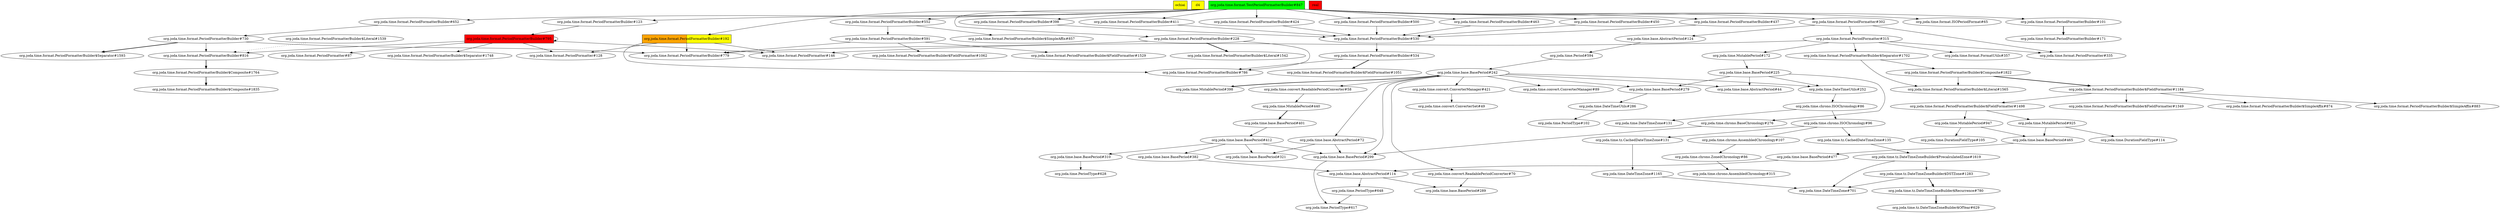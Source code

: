 digraph enhanced {
	"ochiai" [style=striped shape=box fillcolor="yellow"];
	"d4" [style=striped shape=box fillcolor="yellow"];
	"org.joda.time.format.TestPeriodFormatterBuilder#847" [style=striped shape=box fillcolor="green"];
	"org.joda.time.format.PeriodFormatterBuilder#795" [style=striped shape=box fillcolor="red"];
	"real" [style=striped shape=box fillcolor="red"];
	"org.joda.time.format.PeriodFormatterBuilder#192" [style=striped shape=box fillcolor="orange:yellow"];
	"org.joda.time.base.BasePeriod#242" -> "org.joda.time.convert.ReadablePeriodConverter#58";
	"org.joda.time.chrono.ISOChronology#96" -> "org.joda.time.tz.CachedDateTimeZone#135";
	"org.joda.time.MutablePeriod#947" -> "org.joda.time.DurationFieldType#105";
	"org.joda.time.format.PeriodFormatterBuilder#795" -> "org.joda.time.format.PeriodFormatter#146";
	"org.joda.time.format.PeriodFormatter#315" -> "org.joda.time.format.PeriodFormatter#146";
	"org.joda.time.format.PeriodFormatterBuilder#192" -> "org.joda.time.format.PeriodFormatter#146";
	"org.joda.time.tz.DateTimeZoneBuilder$PrecalculatedZone#1619" -> "org.joda.time.tz.DateTimeZoneBuilder$DSTZone#1283";
	"org.joda.time.format.TestPeriodFormatterBuilder#847" -> "org.joda.time.format.PeriodFormatter#302";
	"org.joda.time.format.PeriodFormatterBuilder#795" -> "org.joda.time.format.PeriodFormatter#87";
	"org.joda.time.MutablePeriod#440" -> "org.joda.time.base.BasePeriod#401" [style=bold];
	"org.joda.time.format.PeriodFormatter#302" -> "org.joda.time.base.AbstractPeriod#124";
	"org.joda.time.convert.ReadablePeriodConverter#70" -> "org.joda.time.base.BasePeriod#289";
	"org.joda.time.base.AbstractPeriod#114" -> "org.joda.time.base.BasePeriod#289";
	"org.joda.time.base.BasePeriod#242" -> "org.joda.time.base.BasePeriod#299";
	"org.joda.time.chrono.BaseChronology#276" -> "org.joda.time.base.BasePeriod#299";
	"org.joda.time.base.AbstractPeriod#72" -> "org.joda.time.base.BasePeriod#299";
	"org.joda.time.base.BasePeriod#412" -> "org.joda.time.base.BasePeriod#299";
	"org.joda.time.tz.DateTimeZoneBuilder$Recurrence#780" -> "org.joda.time.tz.DateTimeZoneBuilder$OfYear#629" [style=bold];
	"org.joda.time.format.TestPeriodFormatterBuilder#847" -> "org.joda.time.format.PeriodFormatterBuilder#437";
	"org.joda.time.format.PeriodFormatterBuilder#795" -> "org.joda.time.format.PeriodFormatterBuilder#795";
	"org.joda.time.format.PeriodFormatterBuilder#123" -> "org.joda.time.format.PeriodFormatterBuilder#795";
	"org.joda.time.format.TestPeriodFormatterBuilder#847" -> "org.joda.time.format.PeriodFormatterBuilder#552";
	"org.joda.time.format.TestPeriodFormatterBuilder#847" -> "org.joda.time.format.PeriodFormatterBuilder#398";
	"org.joda.time.format.PeriodFormatterBuilder$FieldFormatter#1184" -> "org.joda.time.format.PeriodFormatterBuilder$FieldFormatter#1349";
	"org.joda.time.tz.DateTimeZoneBuilder$DSTZone#1283" -> "org.joda.time.tz.DateTimeZoneBuilder$Recurrence#780" [style=bold];
	"org.joda.time.format.PeriodFormatterBuilder$FieldFormatter#1184" -> "org.joda.time.format.PeriodFormatterBuilder$SimpleAffix#874";
	"org.joda.time.convert.ReadablePeriodConverter#58" -> "org.joda.time.MutablePeriod#440";
	"org.joda.time.convert.ConverterManager#421" -> "org.joda.time.convert.ConverterSet#49";
	"org.joda.time.format.PeriodFormatterBuilder#552" -> "org.joda.time.format.PeriodFormatterBuilder#591";
	"org.joda.time.base.BasePeriod#242" -> "org.joda.time.convert.ConverterManager#89";
	"org.joda.time.format.TestPeriodFormatterBuilder#847" -> "org.joda.time.format.ISOPeriodFormat#65";
	"org.joda.time.format.TestPeriodFormatterBuilder#847" -> "org.joda.time.format.PeriodFormatterBuilder#192";
	"org.joda.time.base.AbstractPeriod#114" -> "org.joda.time.PeriodType#648";
	"org.joda.time.chrono.AssembledChronology#107" -> "org.joda.time.chrono.ZonedChronology#86";
	"org.joda.time.base.BasePeriod#279" -> "org.joda.time.DateTimeUtils#286";
	"org.joda.time.format.PeriodFormatterBuilder$Composite#1822" -> "org.joda.time.format.PeriodFormatterBuilder$FieldFormatter#1184" [style=bold];
	"org.joda.time.format.PeriodFormatterBuilder#228" -> "org.joda.time.format.PeriodFormatterBuilder$Literal#1542" [style=bold];
	"org.joda.time.format.PeriodFormatterBuilder#591" -> "org.joda.time.format.PeriodFormatterBuilder$FieldFormatter#1062";
	"org.joda.time.chrono.ISOChronology#96" -> "org.joda.time.chrono.AssembledChronology#107";
	"org.joda.time.base.BasePeriod#242" -> "org.joda.time.base.AbstractPeriod#44";
	"org.joda.time.base.BasePeriod#225" -> "org.joda.time.base.AbstractPeriod#44";
	"org.joda.time.format.PeriodFormatterBuilder#816" -> "org.joda.time.format.PeriodFormatterBuilder$Composite#1764" [style=bold];
	"org.joda.time.base.BasePeriod#401" -> "org.joda.time.base.BasePeriod#412";
	"org.joda.time.format.PeriodFormatter#302" -> "org.joda.time.format.PeriodFormatter#315";
	"org.joda.time.format.PeriodFormatterBuilder$FieldFormatter#1498" -> "org.joda.time.MutablePeriod#925";
	"org.joda.time.base.BasePeriod#412" -> "org.joda.time.base.BasePeriod#382";
	"org.joda.time.format.TestPeriodFormatterBuilder#847" -> "org.joda.time.format.PeriodFormatterBuilder#123";
	"org.joda.time.format.PeriodFormatterBuilder$FieldFormatter#1184" -> "org.joda.time.format.PeriodFormatterBuilder$SimpleAffix#883";
	"org.joda.time.chrono.ISOChronology#86" -> "org.joda.time.DateTimeZone#131";
	"org.joda.time.base.BasePeriod#299" -> "org.joda.time.PeriodType#617";
	"org.joda.time.PeriodType#648" -> "org.joda.time.PeriodType#617";
	"org.joda.time.tz.CachedDateTimeZone#131" -> "org.joda.time.DateTimeZone#1165";
	"org.joda.time.format.PeriodFormatter#315" -> "org.joda.time.MutablePeriod#172";
	"org.joda.time.tz.CachedDateTimeZone#135" -> "org.joda.time.tz.DateTimeZoneBuilder$PrecalculatedZone#1619";
	"org.joda.time.format.PeriodFormatterBuilder#534" -> "org.joda.time.format.PeriodFormatterBuilder$FieldFormatter#1051" [style=bold];
	"org.joda.time.chrono.ZonedChronology#86" -> "org.joda.time.chrono.AssembledChronology#315";
	"org.joda.time.DateTimeUtils#286" -> "org.joda.time.PeriodType#102";
	"org.joda.time.base.BasePeriod#242" -> "org.joda.time.DateTimeUtils#252";
	"org.joda.time.base.BasePeriod#225" -> "org.joda.time.DateTimeUtils#252";
	"org.joda.time.format.PeriodFormatter#315" -> "org.joda.time.format.PeriodFormatterBuilder$Separator#1702";
	"org.joda.time.format.PeriodFormatterBuilder#795" -> "org.joda.time.format.PeriodFormatterBuilder$Separator#1748";
	"org.joda.time.format.PeriodFormatterBuilder$FieldFormatter#1184" -> "org.joda.time.format.PeriodFormatterBuilder$FieldFormatter#1498";
	"org.joda.time.format.PeriodFormatterBuilder$Composite#1764" -> "org.joda.time.format.PeriodFormatterBuilder$Composite#1835" [style=bold];
	"org.joda.time.MutablePeriod#172" -> "org.joda.time.base.BasePeriod#225";
	"org.joda.time.format.PeriodFormatterBuilder#795" -> "org.joda.time.format.PeriodFormatter#128";
	"org.joda.time.format.PeriodFormatterBuilder#192" -> "org.joda.time.format.PeriodFormatter#128";
	"org.joda.time.MutablePeriod#925" -> "org.joda.time.base.BasePeriod#465";
	"org.joda.time.MutablePeriod#947" -> "org.joda.time.base.BasePeriod#465";
	"org.joda.time.format.PeriodFormatter#315" -> "org.joda.time.format.FormatUtils#357";
	"org.joda.time.base.BasePeriod#412" -> "org.joda.time.base.BasePeriod#310";
	"org.joda.time.tz.DateTimeZoneBuilder$PrecalculatedZone#1619" -> "org.joda.time.DateTimeZone#701";
	"org.joda.time.tz.DateTimeZoneBuilder$DSTZone#1283" -> "org.joda.time.DateTimeZone#701";
	"org.joda.time.DateTimeZone#1165" -> "org.joda.time.DateTimeZone#701";
	"org.joda.time.format.PeriodFormatterBuilder#530" -> "org.joda.time.format.PeriodFormatterBuilder#534";
	"org.joda.time.format.PeriodFormatterBuilder#591" -> "org.joda.time.format.PeriodFormatterBuilder$FieldFormatter#1529";
	"org.joda.time.base.BasePeriod#242" -> "org.joda.time.convert.ReadablePeriodConverter#70";
	"org.joda.time.format.PeriodFormatterBuilder#652" -> "org.joda.time.format.PeriodFormatterBuilder#730";
	"org.joda.time.format.TestPeriodFormatterBuilder#847" -> "org.joda.time.format.PeriodFormatterBuilder#411";
	"org.joda.time.format.TestPeriodFormatterBuilder#847" -> "org.joda.time.format.PeriodFormatterBuilder#652";
	"org.joda.time.format.PeriodFormatterBuilder#437" -> "org.joda.time.format.PeriodFormatterBuilder#530";
	"org.joda.time.format.PeriodFormatterBuilder#424" -> "org.joda.time.format.PeriodFormatterBuilder#530";
	"org.joda.time.format.PeriodFormatterBuilder#500" -> "org.joda.time.format.PeriodFormatterBuilder#530";
	"org.joda.time.format.PeriodFormatterBuilder#411" -> "org.joda.time.format.PeriodFormatterBuilder#530";
	"org.joda.time.format.PeriodFormatterBuilder#398" -> "org.joda.time.format.PeriodFormatterBuilder#530";
	"org.joda.time.format.PeriodFormatterBuilder#463" -> "org.joda.time.format.PeriodFormatterBuilder#530";
	"org.joda.time.format.PeriodFormatterBuilder#450" -> "org.joda.time.format.PeriodFormatterBuilder#530";
	"org.joda.time.format.PeriodFormatterBuilder#552" -> "org.joda.time.format.PeriodFormatterBuilder$SimpleAffix#857";
	"org.joda.time.format.TestPeriodFormatterBuilder#847" -> "org.joda.time.format.PeriodFormatterBuilder#450";
	"org.joda.time.chrono.ISOChronology#86" -> "org.joda.time.chrono.ISOChronology#96";
	"org.joda.time.base.BasePeriod#242" -> "org.joda.time.convert.ConverterManager#421";
	"org.joda.time.base.BasePeriod#310" -> "org.joda.time.PeriodType#628";
	"org.joda.time.format.PeriodFormatterBuilder#101" -> "org.joda.time.format.PeriodFormatterBuilder#171" [style=bold];
	"org.joda.time.format.PeriodFormatterBuilder#730" -> "org.joda.time.format.PeriodFormatterBuilder$Separator#1593" [style=bold];
	"org.joda.time.MutablePeriod#925" -> "org.joda.time.DurationFieldType#114";
	"org.joda.time.format.PeriodFormatterBuilder$Separator#1702" -> "org.joda.time.format.PeriodFormatterBuilder$Literal#1565";
	"org.joda.time.format.PeriodFormatterBuilder$Composite#1822" -> "org.joda.time.format.PeriodFormatterBuilder$Literal#1565";
	"org.joda.time.DateTimeUtils#252" -> "org.joda.time.chrono.ISOChronology#86";
	"org.joda.time.format.PeriodFormatter#302" -> "org.joda.time.format.PeriodFormatter#335";
	"org.joda.time.format.PeriodFormatter#315" -> "org.joda.time.format.PeriodFormatter#335";
	"org.joda.time.format.PeriodFormatterBuilder#730" -> "org.joda.time.format.PeriodFormatterBuilder#816";
	"org.joda.time.format.PeriodFormatterBuilder#795" -> "org.joda.time.format.PeriodFormatterBuilder#816";
	"org.joda.time.format.PeriodFormatterBuilder$Literal#1539" -> "org.joda.time.format.PeriodFormatterBuilder#816" [style=dotted];
	"org.joda.time.base.BasePeriod#382" -> "org.joda.time.base.AbstractPeriod#114";
	"org.joda.time.base.BasePeriod#477" -> "org.joda.time.base.AbstractPeriod#114";
	"org.joda.time.base.BasePeriod#465" -> "org.joda.time.base.BasePeriod#477";
	"org.joda.time.format.PeriodFormatterBuilder$Separator#1702" -> "org.joda.time.format.PeriodFormatterBuilder$Composite#1822";
	"org.joda.time.base.BasePeriod#242" -> "org.joda.time.base.BasePeriod#279";
	"org.joda.time.base.BasePeriod#225" -> "org.joda.time.base.BasePeriod#279";
	"org.joda.time.format.PeriodFormatterBuilder$FieldFormatter#1498" -> "org.joda.time.MutablePeriod#947";
	"org.joda.time.format.PeriodFormatterBuilder#228" -> "org.joda.time.format.PeriodFormatterBuilder#779";
	"org.joda.time.format.PeriodFormatterBuilder#730" -> "org.joda.time.format.PeriodFormatterBuilder#779";
	"org.joda.time.format.PeriodFormatterBuilder#591" -> "org.joda.time.format.PeriodFormatterBuilder#779";
	"org.joda.time.format.PeriodFormatterBuilder#192" -> "org.joda.time.format.PeriodFormatterBuilder#779";
	"org.joda.time.base.AbstractPeriod#72" -> "org.joda.time.base.BasePeriod#321";
	"org.joda.time.base.BasePeriod#412" -> "org.joda.time.base.BasePeriod#321";
	"org.joda.time.format.TestPeriodFormatterBuilder#847" -> "org.joda.time.format.PeriodFormatterBuilder#228";
	"org.joda.time.Period#594" -> "org.joda.time.base.BasePeriod#242";
	"org.joda.time.MutablePeriod#398" -> "org.joda.time.base.BasePeriod#242";
	"org.joda.time.base.AbstractPeriod#124" -> "org.joda.time.Period#594";
	"org.joda.time.format.TestPeriodFormatterBuilder#847" -> "org.joda.time.format.PeriodFormatterBuilder#424";
	"org.joda.time.format.TestPeriodFormatterBuilder#847" -> "org.joda.time.format.PeriodFormatterBuilder#500";
	"org.joda.time.format.PeriodFormatterBuilder#228" -> "org.joda.time.format.PeriodFormatterBuilder#786";
	"org.joda.time.format.PeriodFormatterBuilder#534" -> "org.joda.time.format.PeriodFormatterBuilder#786";
	"org.joda.time.format.PeriodFormatterBuilder#192" -> "org.joda.time.format.PeriodFormatterBuilder#786";
	"org.joda.time.base.BasePeriod#242" -> "org.joda.time.base.AbstractPeriod#72";
	"org.joda.time.base.BasePeriod#225" -> "org.joda.time.chrono.BaseChronology#276";
	"org.joda.time.format.TestPeriodFormatterBuilder#847" -> "org.joda.time.format.PeriodFormatterBuilder#101";
	"org.joda.time.format.TestPeriodFormatterBuilder#847" -> "org.joda.time.format.PeriodFormatterBuilder#463";
	"org.joda.time.base.BasePeriod#242" -> "org.joda.time.MutablePeriod#398";
	"org.joda.time.chrono.ISOChronology#96" -> "org.joda.time.tz.CachedDateTimeZone#131";
}
